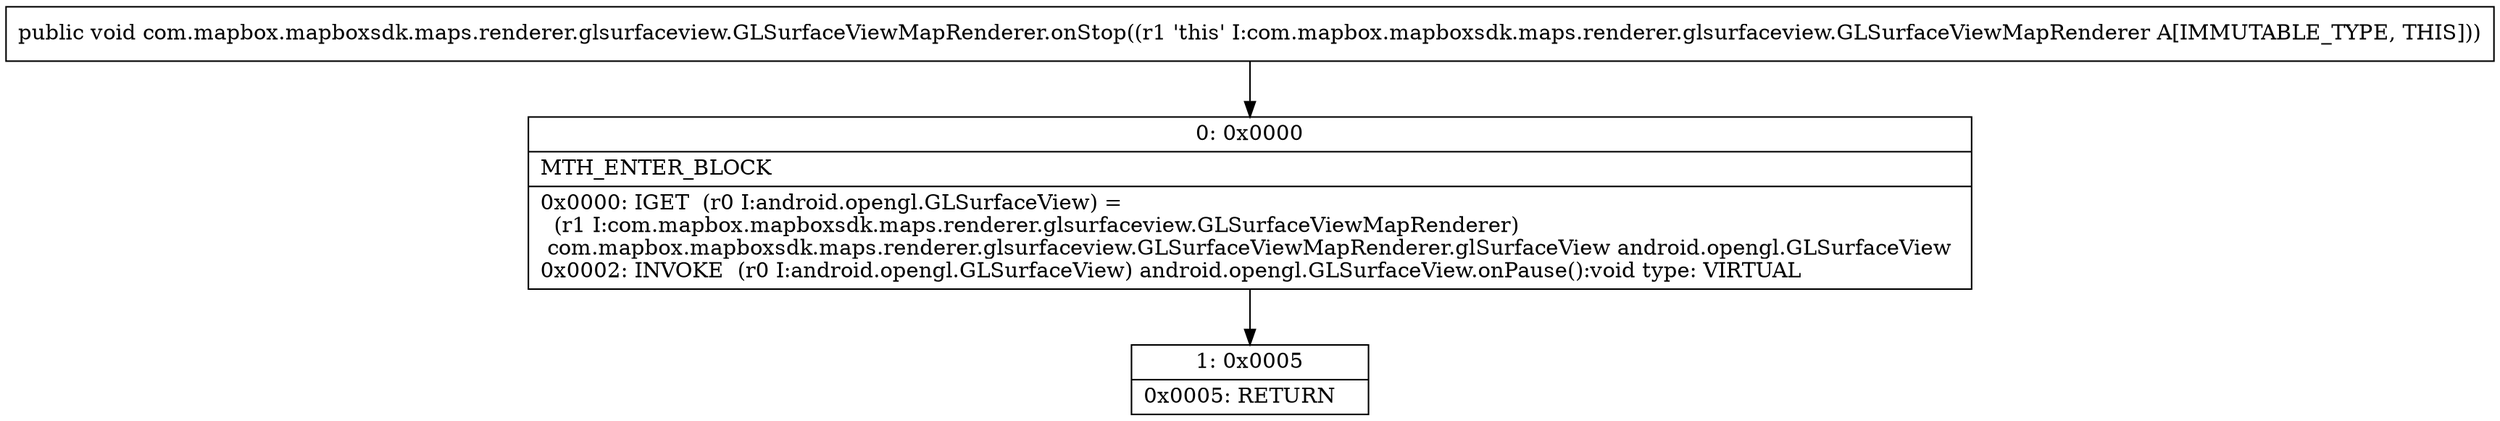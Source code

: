 digraph "CFG forcom.mapbox.mapboxsdk.maps.renderer.glsurfaceview.GLSurfaceViewMapRenderer.onStop()V" {
Node_0 [shape=record,label="{0\:\ 0x0000|MTH_ENTER_BLOCK\l|0x0000: IGET  (r0 I:android.opengl.GLSurfaceView) = \l  (r1 I:com.mapbox.mapboxsdk.maps.renderer.glsurfaceview.GLSurfaceViewMapRenderer)\l com.mapbox.mapboxsdk.maps.renderer.glsurfaceview.GLSurfaceViewMapRenderer.glSurfaceView android.opengl.GLSurfaceView \l0x0002: INVOKE  (r0 I:android.opengl.GLSurfaceView) android.opengl.GLSurfaceView.onPause():void type: VIRTUAL \l}"];
Node_1 [shape=record,label="{1\:\ 0x0005|0x0005: RETURN   \l}"];
MethodNode[shape=record,label="{public void com.mapbox.mapboxsdk.maps.renderer.glsurfaceview.GLSurfaceViewMapRenderer.onStop((r1 'this' I:com.mapbox.mapboxsdk.maps.renderer.glsurfaceview.GLSurfaceViewMapRenderer A[IMMUTABLE_TYPE, THIS])) }"];
MethodNode -> Node_0;
Node_0 -> Node_1;
}

